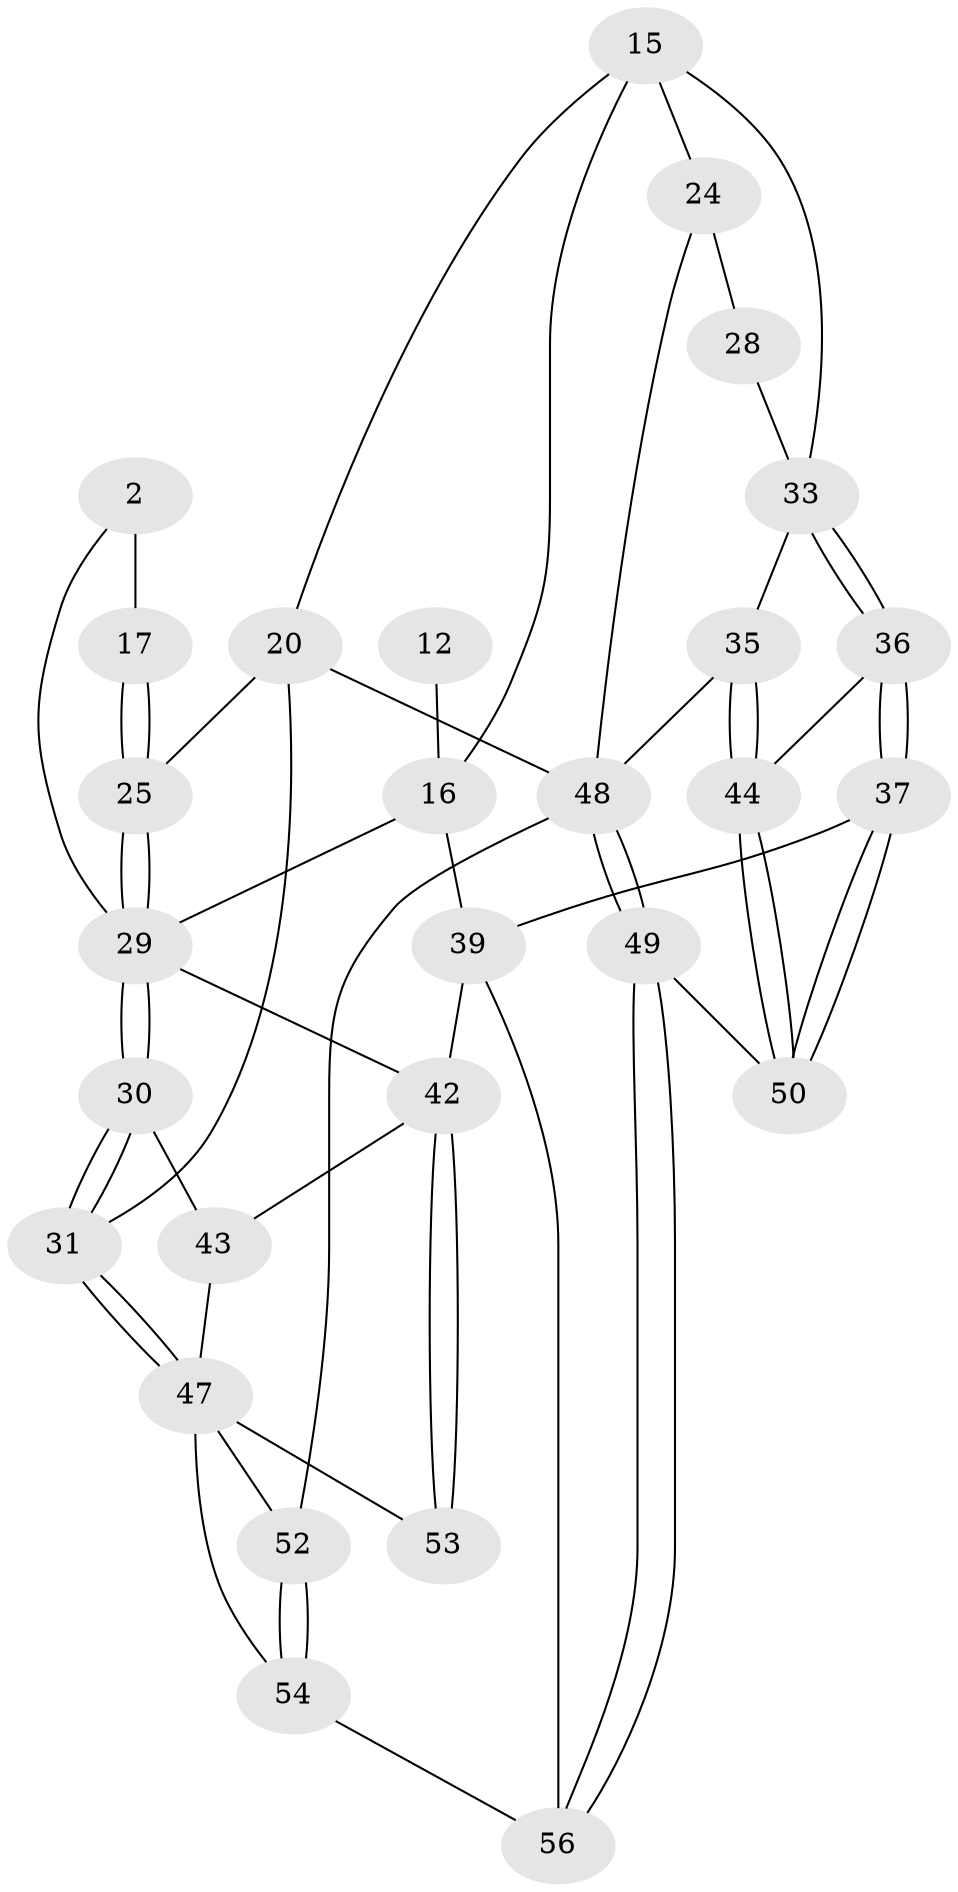 // original degree distribution, {3: 0.03571428571428571, 5: 0.5714285714285714, 4: 0.21428571428571427, 6: 0.17857142857142858}
// Generated by graph-tools (version 1.1) at 2025/02/03/09/25 05:02:08]
// undirected, 28 vertices, 59 edges
graph export_dot {
graph [start="1"]
  node [color=gray90,style=filled];
  2 [pos="+0.8668536968026138+0.18017692143071806"];
  12 [pos="+0.5092511099445073+0"];
  15 [pos="+0+0",super="+14"];
  16 [pos="+0+0",super="+11"];
  17 [pos="+0.6979002426547676+0.2782106365370575",super="+7+1"];
  20 [pos="+0.48270907925108253+0.5218480137508209",super="+19"];
  24 [pos="+0.3097512333177099+0.2510642059417175",super="+23"];
  25 [pos="+0.6914250325091558+0.3315344609945844",super="+18"];
  28 [pos="+0.2285077520037535+0.3210298329654278",super="+27"];
  29 [pos="+0.7606014654918467+0.504258714435735",super="+3+4+5+6+10"];
  30 [pos="+0.7604403500124621+0.5048128127298072"];
  31 [pos="+0.6720813001213328+0.5280418744123824"];
  33 [pos="+0+0.39193545853194284",super="+26+32"];
  35 [pos="+0.35071226864195276+0.5504978215187991"];
  36 [pos="+0+0.501918474575389"];
  37 [pos="+0+1"];
  39 [pos="+1+1",super="+38"];
  42 [pos="+0.9473540774341074+0.6226424582593397",super="+41"];
  43 [pos="+0.7873526556661664+0.5261809379173106"];
  44 [pos="+0.20444681508173182+0.6589345223721799"];
  47 [pos="+0.6896511025186359+0.8040437572580853",super="+46"];
  48 [pos="+0.36641455709176385+0.8771972875837775",super="+34+22"];
  49 [pos="+0.29632222490701765+0.920368961598045"];
  50 [pos="+0.18764508588266124+0.8265787567309512"];
  52 [pos="+0.4670390185046983+0.8348275680275784",super="+51"];
  53 [pos="+0.7605865460448298+0.8362173729896734"];
  54 [pos="+0.639374513930115+0.9755540486176543"];
  56 [pos="+0.34468055060787445+1",super="+55"];
  2 -- 17 [weight=2];
  2 -- 29;
  12 -- 16 [weight=2];
  15 -- 16;
  15 -- 33;
  15 -- 24;
  15 -- 20;
  16 -- 39 [weight=2];
  16 -- 29;
  17 -- 25 [weight=2];
  17 -- 25;
  20 -- 31;
  20 -- 25 [weight=2];
  20 -- 48;
  24 -- 28 [weight=2];
  24 -- 48;
  25 -- 29 [weight=2];
  25 -- 29;
  28 -- 33 [weight=2];
  29 -- 30;
  29 -- 30;
  29 -- 42;
  30 -- 31;
  30 -- 31;
  30 -- 43;
  31 -- 47;
  31 -- 47;
  33 -- 36;
  33 -- 36;
  33 -- 35;
  35 -- 44;
  35 -- 44;
  35 -- 48;
  36 -- 37;
  36 -- 37;
  36 -- 44;
  37 -- 50;
  37 -- 50;
  37 -- 39;
  39 -- 56 [weight=2];
  39 -- 42;
  42 -- 43;
  42 -- 53 [weight=2];
  42 -- 53;
  43 -- 47;
  44 -- 50;
  44 -- 50;
  47 -- 53;
  47 -- 54;
  47 -- 52;
  48 -- 49;
  48 -- 49;
  48 -- 52 [weight=2];
  49 -- 50;
  49 -- 56;
  49 -- 56;
  52 -- 54;
  52 -- 54;
  54 -- 56;
}
